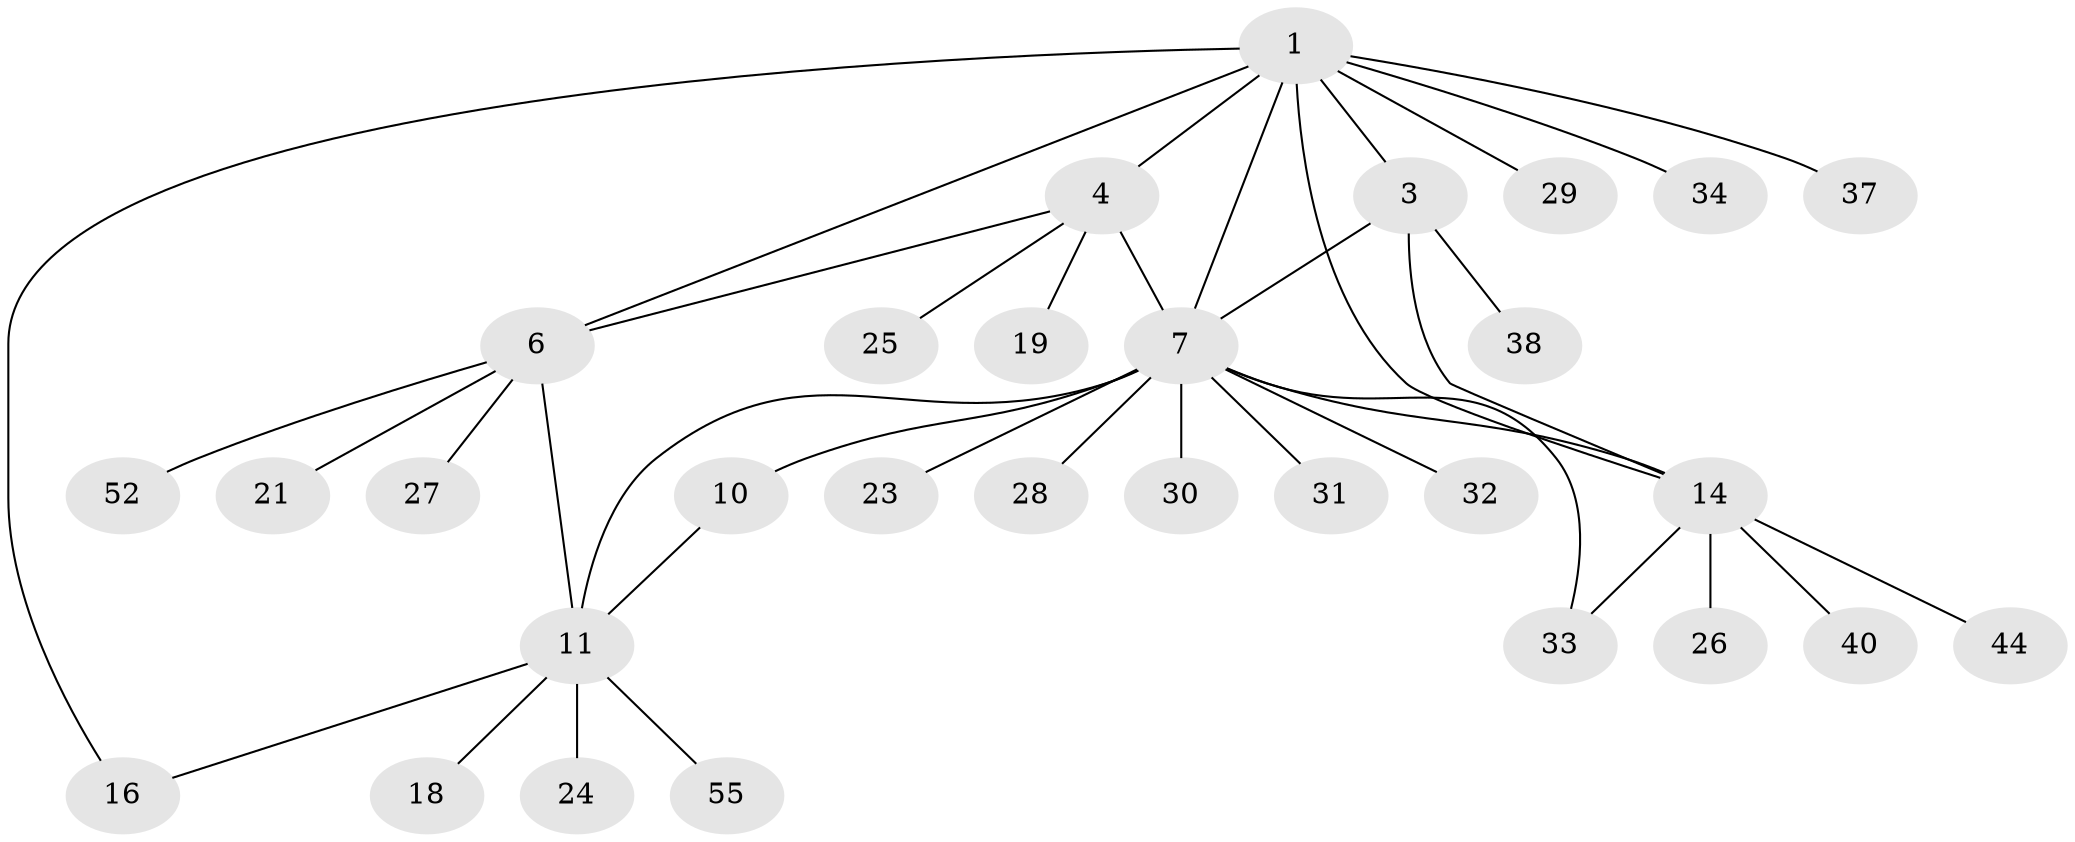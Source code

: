 // original degree distribution, {4: 0.03278688524590164, 5: 0.03278688524590164, 8: 0.06557377049180328, 6: 0.03278688524590164, 7: 0.03278688524590164, 10: 0.01639344262295082, 2: 0.16393442622950818, 9: 0.01639344262295082, 3: 0.06557377049180328, 1: 0.5409836065573771}
// Generated by graph-tools (version 1.1) at 2025/16/03/09/25 04:16:11]
// undirected, 30 vertices, 38 edges
graph export_dot {
graph [start="1"]
  node [color=gray90,style=filled];
  1 [super="+2+13"];
  3 [super="+17+20"];
  4 [super="+36+47+5"];
  6;
  7 [super="+60+56+42+8"];
  10;
  11;
  14 [super="+35+45"];
  16 [super="+61+48"];
  18;
  19;
  21;
  23;
  24;
  25;
  26 [super="+46"];
  27;
  28;
  29 [super="+50"];
  30;
  31 [super="+59"];
  32;
  33;
  34;
  37;
  38;
  40;
  44;
  52;
  55;
  1 -- 3 [weight=2];
  1 -- 34;
  1 -- 16;
  1 -- 4 [weight=2];
  1 -- 37;
  1 -- 6;
  1 -- 7;
  1 -- 29;
  1 -- 14 [weight=2];
  3 -- 38;
  3 -- 7 [weight=2];
  3 -- 14;
  4 -- 6 [weight=2];
  4 -- 19;
  4 -- 25;
  4 -- 7 [weight=4];
  6 -- 11;
  6 -- 21;
  6 -- 27;
  6 -- 52;
  7 -- 14 [weight=2];
  7 -- 32;
  7 -- 33;
  7 -- 10;
  7 -- 11;
  7 -- 23;
  7 -- 28;
  7 -- 30;
  7 -- 31;
  10 -- 11;
  11 -- 16;
  11 -- 18;
  11 -- 24;
  11 -- 55;
  14 -- 26;
  14 -- 33;
  14 -- 40;
  14 -- 44;
}
